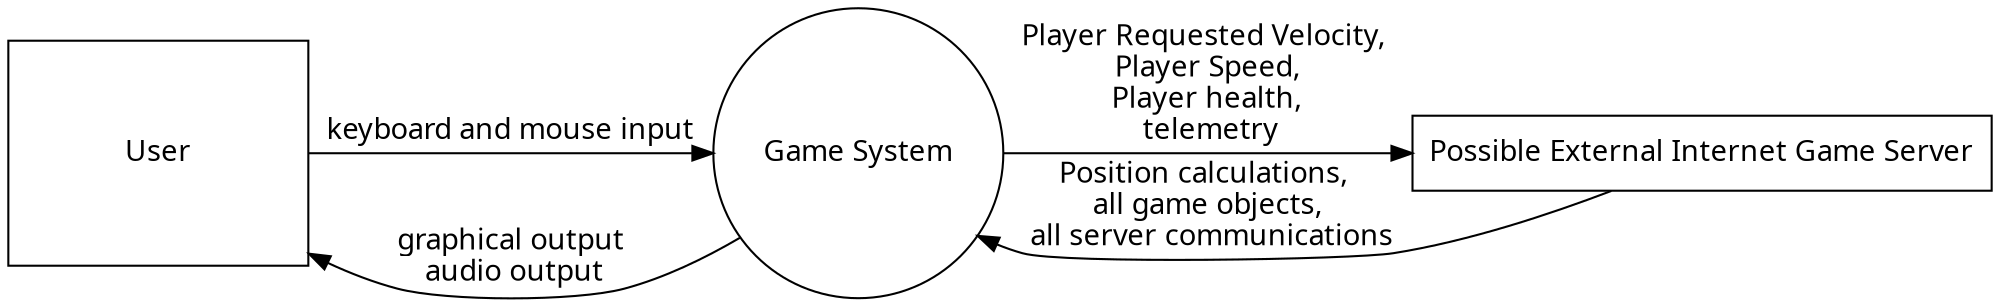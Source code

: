 digraph G {
  fontname="Source Code Variable,sans-serif"
  fontsize=12
  node [fontname="Source Code Variable,sans-serif",]
  edge [fontname="Source Code Variable,sans-serif"]
  layout=dot
 
  usr [label="User",shape="rectangle",height="1.5",width="2"]
  game [label="Game System",shape="circle"]
  esrv [label="Possible External Internet Game Server", shape="rectangle"]
  {rank = same; usr; game; esrv;}

  usr -> game [label="keyboard and mouse input"]
  game -> usr [label="\n\ngraphical output\n audio output"]
  game -> esrv [label="Player Requested Velocity, \n Player Speed, \n Player health, \n telemetry"]
  esrv -> game [label="Position calculations, \n all game objects, \n all server communications"]

}

